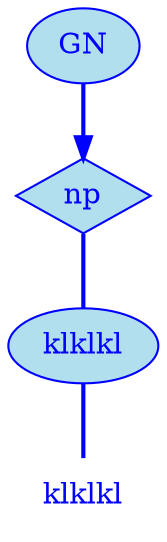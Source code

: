 digraph g {
	graph [bb="0,0,72,252"];
	node [label="\N"];
	graph [_draw_="c 5 -white C 5 -white P 4 0 0 0 252 72 252 72 0 ",
		xdotversion="1.2"];
	"mc1s1_t1#token84" [label=klklkl, shape=plaintext, fillcolor=lightblue2, fontcolor=blue, pos="36,18", width="0.75", height="0.50", _ldraw_="F 14.000000 11 -Times-Roman c 4 -blue T 36 13 0 36 6 -klklkl "];
	"mc1s1_W1#wordmc1s1_t1#token" [label=klklkl, shape=ellipse, fillcolor=lightblue2, fontcolor=blue, pos="36,90", width="1.00", height="0.50", color=blue, style=filled, _draw_="S 6 -filled c 4 -blue C 10 -lightblue2 E 36 90 36 18 ", _ldraw_="F 14.000000 11 -Times-Roman c 4 -blue T 36 85 0 36 6 -klklkl "];
	"mc1s1_P13#pos" [label=np, shape=diamond, fillcolor=lightblue2, fontcolor=blue, pos="36,162", width="0.75", height="0.50", color=blue, style=filled, _draw_="S 6 -filled c 4 -blue C 10 -lightblue2 P 4 36 180 9 162 36 144 63 162 ", _ldraw_="F 14.000000 11 -Times-Roman c 4 -blue T 36 157 0 17 2 -np "];
	"mc1s1_chk0#chunk" [label=GN, fillcolor=lightblue2, fontcolor=blue, pos="36,234", width="0.75", height="0.50", color=blue, style=filled, arrowhead=doubleoctagon, _draw_="S 6 -filled c 4 -blue C 10 -lightblue2 E 36 234 27 18 ", _ldraw_="F 14.000000 11 -Times-Roman c 4 -blue T 36 229 0 22 2 -GN "];
	"mc1s1_W1#wordmc1s1_t1#token" -> "mc1s1_t1#token84" [arrowhead=none, color=blue, fontcolor=blue, style=bold, minlen=1, pos="36,72 36,61 36,47 36,36", _draw_="S 4 -bold c 4 -blue B 4 36 72 36 61 36 47 36 36 "];
	"mc1s1_P13#pos" -> "mc1s1_W1#wordmc1s1_t1#token" [arrowhead=none, color=blue, fontcolor=blue, style=bold, minlen=1, pos="36,144 36,133 36,119 36,108", _draw_="S 4 -bold c 4 -blue B 4 36 144 36 133 36 119 36 108 "];
	"mc1s1_chk0#chunk" -> "mc1s1_P13#pos" [color=blue, fontcolor=blue, style=bold, minlen=1, pos="e,36,180 36,216 36,208 36,199 36,190", shape=normal, _draw_="S 4 -bold c 4 -blue B 4 36 216 36 208 36 199 36 190 ", _hdraw_="S 5 -solid S 15 -setlinewidth(1) c 4 -blue C 4 -blue P 3 40 190 36 180 33 190 "];
}
